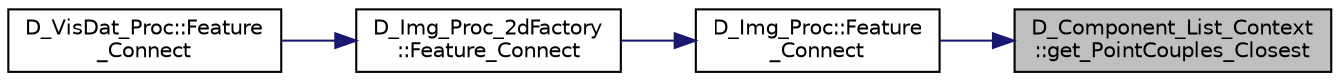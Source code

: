 digraph "D_Component_List_Context::get_PointCouples_Closest"
{
 // LATEX_PDF_SIZE
  edge [fontname="Helvetica",fontsize="10",labelfontname="Helvetica",labelfontsize="10"];
  node [fontname="Helvetica",fontsize="10",shape=record];
  rankdir="RL";
  Node1 [label="D_Component_List_Context\l::get_PointCouples_Closest",height=0.2,width=0.4,color="black", fillcolor="grey75", style="filled", fontcolor="black",tooltip=" "];
  Node1 -> Node2 [dir="back",color="midnightblue",fontsize="10",style="solid"];
  Node2 [label="D_Img_Proc::Feature\l_Connect",height=0.2,width=0.4,color="black", fillcolor="white", style="filled",URL="$class_d___img___proc.html#a2fb3235491fe49b807b6ec3b3b296e58",tooltip=" "];
  Node2 -> Node3 [dir="back",color="midnightblue",fontsize="10",style="solid"];
  Node3 [label="D_Img_Proc_2dFactory\l::Feature_Connect",height=0.2,width=0.4,color="black", fillcolor="white", style="filled",URL="$class_d___img___proc__2d_factory.html#a4b56fc8f6b4f1e1ec13c178c4c54b686",tooltip=" "];
  Node3 -> Node4 [dir="back",color="midnightblue",fontsize="10",style="solid"];
  Node4 [label="D_VisDat_Proc::Feature\l_Connect",height=0.2,width=0.4,color="black", fillcolor="white", style="filled",URL="$class_d___vis_dat___proc.html#ade38b9fa5e23077d18943e301cd4e064",tooltip=" "];
}
